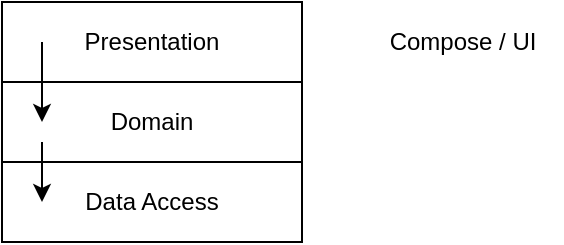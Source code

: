 <mxfile version="20.3.0" type="device" pages="2"><diagram id="_-Ho_T0GsHnWbDpc5TBD" name="Page-1"><mxGraphModel dx="763" dy="540" grid="1" gridSize="10" guides="1" tooltips="1" connect="1" arrows="1" fold="1" page="1" pageScale="1" pageWidth="827" pageHeight="1169" math="0" shadow="0"><root><mxCell id="0"/><mxCell id="1" parent="0"/><mxCell id="2YokZqVkNUT5UGGX7fJi-1" value="Data Access" style="rounded=0;whiteSpace=wrap;html=1;" vertex="1" parent="1"><mxGeometry x="120" y="320" width="150" height="40" as="geometry"/></mxCell><mxCell id="2YokZqVkNUT5UGGX7fJi-2" value="Domain" style="rounded=0;whiteSpace=wrap;html=1;" vertex="1" parent="1"><mxGeometry x="120" y="280" width="150" height="40" as="geometry"/></mxCell><mxCell id="2YokZqVkNUT5UGGX7fJi-3" value="Presentation" style="rounded=0;whiteSpace=wrap;html=1;" vertex="1" parent="1"><mxGeometry x="120" y="240" width="150" height="40" as="geometry"/></mxCell><mxCell id="2YokZqVkNUT5UGGX7fJi-4" value="Compose / UI" style="text;html=1;align=center;verticalAlign=middle;resizable=0;points=[];autosize=1;strokeColor=none;fillColor=none;" vertex="1" parent="1"><mxGeometry x="300" y="245" width="100" height="30" as="geometry"/></mxCell><mxCell id="2YokZqVkNUT5UGGX7fJi-5" value="" style="endArrow=classic;html=1;rounded=0;" edge="1" parent="1"><mxGeometry width="50" height="50" relative="1" as="geometry"><mxPoint x="140" y="260" as="sourcePoint"/><mxPoint x="140" y="300" as="targetPoint"/><Array as="points"><mxPoint x="140" y="280"/></Array></mxGeometry></mxCell><mxCell id="2YokZqVkNUT5UGGX7fJi-8" value="" style="endArrow=classic;html=1;rounded=0;" edge="1" parent="1"><mxGeometry width="50" height="50" relative="1" as="geometry"><mxPoint x="140" y="310" as="sourcePoint"/><mxPoint x="140" y="340" as="targetPoint"/></mxGeometry></mxCell></root></mxGraphModel></diagram><diagram id="LGEpmeOF-OVAyt9-4yfZ" name="Page-2"><mxGraphModel dx="763" dy="540" grid="1" gridSize="10" guides="1" tooltips="1" connect="1" arrows="1" fold="1" page="1" pageScale="1" pageWidth="827" pageHeight="1169" math="0" shadow="0"><root><mxCell id="0"/><mxCell id="1" parent="0"/><mxCell id="AbapJarc5NbH5T829Hy2-1" value="MainActivity" style="rounded=0;whiteSpace=wrap;html=1;" vertex="1" parent="1"><mxGeometry x="100" y="70" width="100" height="50" as="geometry"/></mxCell><mxCell id="AbapJarc5NbH5T829Hy2-2" value="root" style="rounded=0;whiteSpace=wrap;html=1;" vertex="1" parent="1"><mxGeometry x="260" y="70" width="100" height="50" as="geometry"/></mxCell><mxCell id="AbapJarc5NbH5T829Hy2-3" value="" style="shape=cylinder3;whiteSpace=wrap;html=1;boundedLbl=1;backgroundOutline=1;size=5;" vertex="1" parent="1"><mxGeometry x="340" y="100" width="30" height="30" as="geometry"/></mxCell><mxCell id="AbapJarc5NbH5T829Hy2-4" value="" style="endArrow=classic;html=1;rounded=0;exitX=1;exitY=0.5;exitDx=0;exitDy=0;" edge="1" parent="1" source="AbapJarc5NbH5T829Hy2-1" target="AbapJarc5NbH5T829Hy2-2"><mxGeometry width="50" height="50" relative="1" as="geometry"><mxPoint x="260" y="210" as="sourcePoint"/><mxPoint x="310" y="160" as="targetPoint"/></mxGeometry></mxCell><mxCell id="AbapJarc5NbH5T829Hy2-5" value="QuoteOfDay&lt;br&gt;Screen" style="rounded=0;whiteSpace=wrap;html=1;" vertex="1" parent="1"><mxGeometry x="270" y="180" width="100" height="50" as="geometry"/></mxCell><mxCell id="AbapJarc5NbH5T829Hy2-6" value="QuoteView" style="rounded=0;whiteSpace=wrap;html=1;" vertex="1" parent="1"><mxGeometry x="200" y="270" width="100" height="50" as="geometry"/></mxCell><mxCell id="AbapJarc5NbH5T829Hy2-7" value="Loading&lt;br&gt;Button" style="rounded=0;whiteSpace=wrap;html=1;" vertex="1" parent="1"><mxGeometry x="350" y="270" width="100" height="50" as="geometry"/></mxCell><mxCell id="AbapJarc5NbH5T829Hy2-8" value="" style="endArrow=classic;html=1;rounded=0;exitX=0.5;exitY=1;exitDx=0;exitDy=0;entryX=0.41;entryY=-0.04;entryDx=0;entryDy=0;entryPerimeter=0;" edge="1" parent="1" source="AbapJarc5NbH5T829Hy2-2" target="AbapJarc5NbH5T829Hy2-5"><mxGeometry width="50" height="50" relative="1" as="geometry"><mxPoint x="210" y="105" as="sourcePoint"/><mxPoint x="270" y="105" as="targetPoint"/></mxGeometry></mxCell><mxCell id="AbapJarc5NbH5T829Hy2-9" value="" style="endArrow=classic;html=1;rounded=0;exitX=0.36;exitY=1;exitDx=0;exitDy=0;exitPerimeter=0;" edge="1" parent="1" source="AbapJarc5NbH5T829Hy2-5" target="AbapJarc5NbH5T829Hy2-6"><mxGeometry width="50" height="50" relative="1" as="geometry"><mxPoint x="320" y="130" as="sourcePoint"/><mxPoint x="321" y="188" as="targetPoint"/></mxGeometry></mxCell><mxCell id="AbapJarc5NbH5T829Hy2-10" value="" style="endArrow=classic;html=1;rounded=0;exitX=0.6;exitY=1.02;exitDx=0;exitDy=0;exitPerimeter=0;" edge="1" parent="1" source="AbapJarc5NbH5T829Hy2-5" target="AbapJarc5NbH5T829Hy2-7"><mxGeometry width="50" height="50" relative="1" as="geometry"><mxPoint x="316" y="240" as="sourcePoint"/><mxPoint x="281.538" y="280" as="targetPoint"/></mxGeometry></mxCell></root></mxGraphModel></diagram></mxfile>